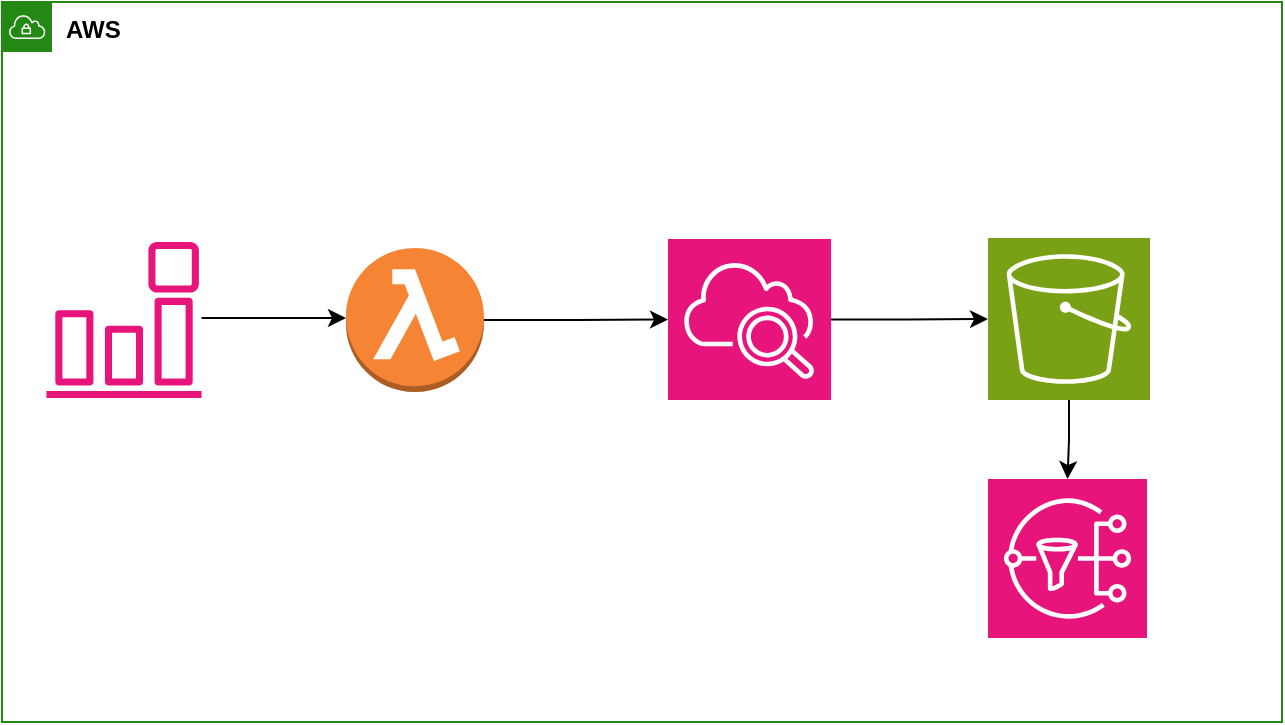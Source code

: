 <mxfile version="22.0.0" type="github">
  <diagram name="Page-1" id="GS5KcHuYNF9jftuuwaPx">
    <mxGraphModel dx="701" dy="472" grid="1" gridSize="10" guides="1" tooltips="1" connect="1" arrows="1" fold="1" page="1" pageScale="1" pageWidth="850" pageHeight="1100" math="0" shadow="0">
      <root>
        <mxCell id="0" />
        <mxCell id="1" parent="0" />
        <mxCell id="ebPsQImiZYig7wBdQt5i-2" style="edgeStyle=orthogonalEdgeStyle;rounded=0;orthogonalLoop=1;jettySize=auto;html=1;" edge="1" parent="1">
          <mxGeometry relative="1" as="geometry">
            <mxPoint x="213" y="238" as="targetPoint" />
            <mxPoint x="140.779" y="238" as="sourcePoint" />
          </mxGeometry>
        </mxCell>
        <mxCell id="ebPsQImiZYig7wBdQt5i-1" value="" style="sketch=0;outlineConnect=0;fontColor=#232F3E;gradientColor=none;fillColor=#E7157B;strokeColor=none;dashed=0;verticalLabelPosition=bottom;verticalAlign=top;align=center;html=1;fontSize=12;fontStyle=0;aspect=fixed;pointerEvents=1;shape=mxgraph.aws4.event_event_based;" vertex="1" parent="1">
          <mxGeometry x="63" y="200" width="78" height="78" as="geometry" />
        </mxCell>
        <mxCell id="ebPsQImiZYig7wBdQt5i-4" style="edgeStyle=orthogonalEdgeStyle;rounded=0;orthogonalLoop=1;jettySize=auto;html=1;entryX=0;entryY=0.5;entryDx=0;entryDy=0;entryPerimeter=0;" edge="1" parent="1" source="ebPsQImiZYig7wBdQt5i-3" target="ebPsQImiZYig7wBdQt5i-5">
          <mxGeometry relative="1" as="geometry">
            <mxPoint x="343" y="239" as="targetPoint" />
          </mxGeometry>
        </mxCell>
        <mxCell id="ebPsQImiZYig7wBdQt5i-3" value="" style="outlineConnect=0;dashed=0;verticalLabelPosition=bottom;verticalAlign=top;align=center;html=1;shape=mxgraph.aws3.lambda_function;fillColor=#F58534;gradientColor=none;" vertex="1" parent="1">
          <mxGeometry x="213" y="203" width="69" height="72" as="geometry" />
        </mxCell>
        <mxCell id="ebPsQImiZYig7wBdQt5i-8" value="&lt;font size=&quot;1&quot; color=&quot;#000000&quot; style=&quot;&quot;&gt;&lt;b style=&quot;font-size: 12px;&quot;&gt;AWS&lt;/b&gt;&lt;/font&gt;" style="points=[[0,0],[0.25,0],[0.5,0],[0.75,0],[1,0],[1,0.25],[1,0.5],[1,0.75],[1,1],[0.75,1],[0.5,1],[0.25,1],[0,1],[0,0.75],[0,0.5],[0,0.25]];outlineConnect=0;gradientColor=none;html=1;whiteSpace=wrap;fontSize=12;fontStyle=0;container=1;pointerEvents=0;collapsible=0;recursiveResize=0;shape=mxgraph.aws4.group;grIcon=mxgraph.aws4.group_vpc;strokeColor=#248814;fillColor=none;verticalAlign=top;align=left;spacingLeft=30;fontColor=#AAB7B8;dashed=0;" vertex="1" parent="1">
          <mxGeometry x="41" y="80" width="640" height="360" as="geometry" />
        </mxCell>
        <mxCell id="ebPsQImiZYig7wBdQt5i-9" value="" style="sketch=0;points=[[0,0,0],[0.25,0,0],[0.5,0,0],[0.75,0,0],[1,0,0],[0,1,0],[0.25,1,0],[0.5,1,0],[0.75,1,0],[1,1,0],[0,0.25,0],[0,0.5,0],[0,0.75,0],[1,0.25,0],[1,0.5,0],[1,0.75,0]];outlineConnect=0;fontColor=#232F3E;fillColor=#E7157B;strokeColor=#ffffff;dashed=0;verticalLabelPosition=bottom;verticalAlign=top;align=center;html=1;fontSize=12;fontStyle=0;aspect=fixed;shape=mxgraph.aws4.resourceIcon;resIcon=mxgraph.aws4.sns;" vertex="1" parent="ebPsQImiZYig7wBdQt5i-8">
          <mxGeometry x="493" y="238.5" width="79.5" height="79.5" as="geometry" />
        </mxCell>
        <mxCell id="ebPsQImiZYig7wBdQt5i-11" value="" style="edgeStyle=orthogonalEdgeStyle;rounded=0;orthogonalLoop=1;jettySize=auto;html=1;" edge="1" parent="ebPsQImiZYig7wBdQt5i-8" source="ebPsQImiZYig7wBdQt5i-6" target="ebPsQImiZYig7wBdQt5i-9">
          <mxGeometry relative="1" as="geometry" />
        </mxCell>
        <mxCell id="ebPsQImiZYig7wBdQt5i-6" value="" style="sketch=0;points=[[0,0,0],[0.25,0,0],[0.5,0,0],[0.75,0,0],[1,0,0],[0,1,0],[0.25,1,0],[0.5,1,0],[0.75,1,0],[1,1,0],[0,0.25,0],[0,0.5,0],[0,0.75,0],[1,0.25,0],[1,0.5,0],[1,0.75,0]];outlineConnect=0;fontColor=#232F3E;fillColor=#7AA116;strokeColor=#ffffff;dashed=0;verticalLabelPosition=bottom;verticalAlign=top;align=center;html=1;fontSize=12;fontStyle=0;aspect=fixed;shape=mxgraph.aws4.resourceIcon;resIcon=mxgraph.aws4.s3;" vertex="1" parent="ebPsQImiZYig7wBdQt5i-8">
          <mxGeometry x="493" y="118" width="81" height="81" as="geometry" />
        </mxCell>
        <mxCell id="ebPsQImiZYig7wBdQt5i-5" value="" style="sketch=0;points=[[0,0,0],[0.25,0,0],[0.5,0,0],[0.75,0,0],[1,0,0],[0,1,0],[0.25,1,0],[0.5,1,0],[0.75,1,0],[1,1,0],[0,0.25,0],[0,0.5,0],[0,0.75,0],[1,0.25,0],[1,0.5,0],[1,0.75,0]];points=[[0,0,0],[0.25,0,0],[0.5,0,0],[0.75,0,0],[1,0,0],[0,1,0],[0.25,1,0],[0.5,1,0],[0.75,1,0],[1,1,0],[0,0.25,0],[0,0.5,0],[0,0.75,0],[1,0.25,0],[1,0.5,0],[1,0.75,0]];outlineConnect=0;fontColor=#232F3E;fillColor=#E7157B;strokeColor=#ffffff;dashed=0;verticalLabelPosition=bottom;verticalAlign=top;align=center;html=1;fontSize=12;fontStyle=0;aspect=fixed;shape=mxgraph.aws4.resourceIcon;resIcon=mxgraph.aws4.cloudwatch_2;" vertex="1" parent="ebPsQImiZYig7wBdQt5i-8">
          <mxGeometry x="333" y="118.5" width="81.53" height="80.5" as="geometry" />
        </mxCell>
        <mxCell id="ebPsQImiZYig7wBdQt5i-7" value="" style="edgeStyle=orthogonalEdgeStyle;rounded=0;orthogonalLoop=1;jettySize=auto;html=1;" edge="1" parent="ebPsQImiZYig7wBdQt5i-8" source="ebPsQImiZYig7wBdQt5i-5" target="ebPsQImiZYig7wBdQt5i-6">
          <mxGeometry relative="1" as="geometry" />
        </mxCell>
      </root>
    </mxGraphModel>
  </diagram>
</mxfile>
